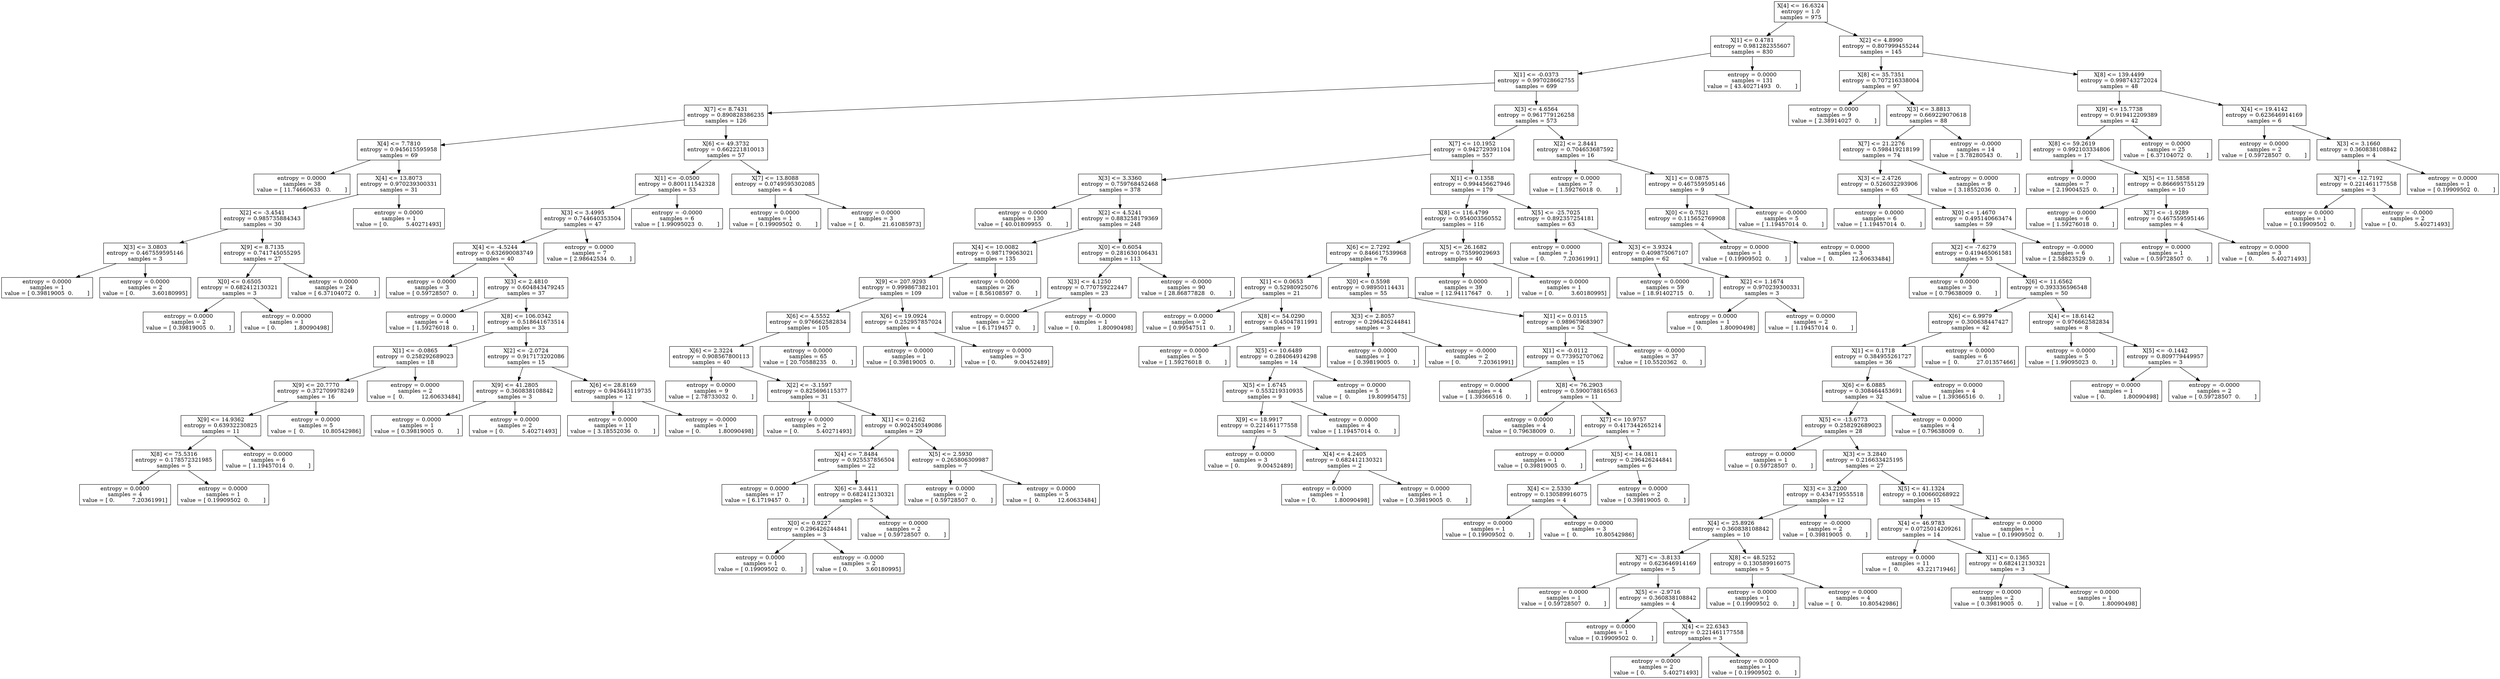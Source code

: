 digraph Tree {
0 [label="X[4] <= 16.6324\nentropy = 1.0\nsamples = 975", shape="box"] ;
1 [label="X[1] <= 0.4781\nentropy = 0.981282355607\nsamples = 830", shape="box"] ;
0 -> 1 ;
2 [label="X[1] <= -0.0373\nentropy = 0.997028662755\nsamples = 699", shape="box"] ;
1 -> 2 ;
3 [label="X[7] <= 8.7431\nentropy = 0.890828386235\nsamples = 126", shape="box"] ;
2 -> 3 ;
4 [label="X[4] <= 7.7810\nentropy = 0.945615595958\nsamples = 69", shape="box"] ;
3 -> 4 ;
5 [label="entropy = 0.0000\nsamples = 38\nvalue = [ 11.74660633   0.        ]", shape="box"] ;
4 -> 5 ;
6 [label="X[4] <= 13.8073\nentropy = 0.970239300331\nsamples = 31", shape="box"] ;
4 -> 6 ;
7 [label="X[2] <= -3.4541\nentropy = 0.985735884343\nsamples = 30", shape="box"] ;
6 -> 7 ;
8 [label="X[3] <= 3.0803\nentropy = 0.467559595146\nsamples = 3", shape="box"] ;
7 -> 8 ;
9 [label="entropy = 0.0000\nsamples = 1\nvalue = [ 0.39819005  0.        ]", shape="box"] ;
8 -> 9 ;
10 [label="entropy = 0.0000\nsamples = 2\nvalue = [ 0.          3.60180995]", shape="box"] ;
8 -> 10 ;
11 [label="X[9] <= 8.7135\nentropy = 0.741745055295\nsamples = 27", shape="box"] ;
7 -> 11 ;
12 [label="X[0] <= 0.6505\nentropy = 0.682412130321\nsamples = 3", shape="box"] ;
11 -> 12 ;
13 [label="entropy = 0.0000\nsamples = 2\nvalue = [ 0.39819005  0.        ]", shape="box"] ;
12 -> 13 ;
14 [label="entropy = 0.0000\nsamples = 1\nvalue = [ 0.          1.80090498]", shape="box"] ;
12 -> 14 ;
15 [label="entropy = 0.0000\nsamples = 24\nvalue = [ 6.37104072  0.        ]", shape="box"] ;
11 -> 15 ;
16 [label="entropy = 0.0000\nsamples = 1\nvalue = [ 0.          5.40271493]", shape="box"] ;
6 -> 16 ;
17 [label="X[6] <= 49.3732\nentropy = 0.662221810013\nsamples = 57", shape="box"] ;
3 -> 17 ;
18 [label="X[1] <= -0.0500\nentropy = 0.800111542328\nsamples = 53", shape="box"] ;
17 -> 18 ;
19 [label="X[3] <= 3.4995\nentropy = 0.744640353504\nsamples = 47", shape="box"] ;
18 -> 19 ;
20 [label="X[4] <= -4.5244\nentropy = 0.632690083749\nsamples = 40", shape="box"] ;
19 -> 20 ;
21 [label="entropy = 0.0000\nsamples = 3\nvalue = [ 0.59728507  0.        ]", shape="box"] ;
20 -> 21 ;
22 [label="X[3] <= 2.4810\nentropy = 0.604843479245\nsamples = 37", shape="box"] ;
20 -> 22 ;
23 [label="entropy = 0.0000\nsamples = 4\nvalue = [ 1.59276018  0.        ]", shape="box"] ;
22 -> 23 ;
24 [label="X[8] <= 106.0342\nentropy = 0.518641673514\nsamples = 33", shape="box"] ;
22 -> 24 ;
25 [label="X[1] <= -0.0865\nentropy = 0.258292689023\nsamples = 18", shape="box"] ;
24 -> 25 ;
26 [label="X[9] <= 20.7770\nentropy = 0.372709978249\nsamples = 16", shape="box"] ;
25 -> 26 ;
27 [label="X[9] <= 14.9362\nentropy = 0.63932230825\nsamples = 11", shape="box"] ;
26 -> 27 ;
28 [label="X[8] <= 75.5316\nentropy = 0.178572321985\nsamples = 5", shape="box"] ;
27 -> 28 ;
29 [label="entropy = 0.0000\nsamples = 4\nvalue = [ 0.          7.20361991]", shape="box"] ;
28 -> 29 ;
30 [label="entropy = 0.0000\nsamples = 1\nvalue = [ 0.19909502  0.        ]", shape="box"] ;
28 -> 30 ;
31 [label="entropy = 0.0000\nsamples = 6\nvalue = [ 1.19457014  0.        ]", shape="box"] ;
27 -> 31 ;
32 [label="entropy = 0.0000\nsamples = 5\nvalue = [  0.          10.80542986]", shape="box"] ;
26 -> 32 ;
33 [label="entropy = 0.0000\nsamples = 2\nvalue = [  0.          12.60633484]", shape="box"] ;
25 -> 33 ;
34 [label="X[2] <= -2.0724\nentropy = 0.917173202086\nsamples = 15", shape="box"] ;
24 -> 34 ;
35 [label="X[9] <= 41.2805\nentropy = 0.360838108842\nsamples = 3", shape="box"] ;
34 -> 35 ;
36 [label="entropy = 0.0000\nsamples = 1\nvalue = [ 0.39819005  0.        ]", shape="box"] ;
35 -> 36 ;
37 [label="entropy = 0.0000\nsamples = 2\nvalue = [ 0.          5.40271493]", shape="box"] ;
35 -> 37 ;
38 [label="X[6] <= 28.8169\nentropy = 0.943643119735\nsamples = 12", shape="box"] ;
34 -> 38 ;
39 [label="entropy = 0.0000\nsamples = 11\nvalue = [ 3.18552036  0.        ]", shape="box"] ;
38 -> 39 ;
40 [label="entropy = -0.0000\nsamples = 1\nvalue = [ 0.          1.80090498]", shape="box"] ;
38 -> 40 ;
41 [label="entropy = 0.0000\nsamples = 7\nvalue = [ 2.98642534  0.        ]", shape="box"] ;
19 -> 41 ;
42 [label="entropy = -0.0000\nsamples = 6\nvalue = [ 1.99095023  0.        ]", shape="box"] ;
18 -> 42 ;
43 [label="X[7] <= 13.8088\nentropy = 0.0749595302085\nsamples = 4", shape="box"] ;
17 -> 43 ;
44 [label="entropy = 0.0000\nsamples = 1\nvalue = [ 0.19909502  0.        ]", shape="box"] ;
43 -> 44 ;
45 [label="entropy = 0.0000\nsamples = 3\nvalue = [  0.          21.61085973]", shape="box"] ;
43 -> 45 ;
46 [label="X[3] <= 4.6564\nentropy = 0.961779126258\nsamples = 573", shape="box"] ;
2 -> 46 ;
47 [label="X[7] <= 10.1952\nentropy = 0.942729391104\nsamples = 557", shape="box"] ;
46 -> 47 ;
48 [label="X[3] <= 3.3360\nentropy = 0.759768452468\nsamples = 378", shape="box"] ;
47 -> 48 ;
49 [label="entropy = 0.0000\nsamples = 130\nvalue = [ 40.01809955   0.        ]", shape="box"] ;
48 -> 49 ;
50 [label="X[2] <= 4.5241\nentropy = 0.883258179369\nsamples = 248", shape="box"] ;
48 -> 50 ;
51 [label="X[4] <= 10.0082\nentropy = 0.987179063021\nsamples = 135", shape="box"] ;
50 -> 51 ;
52 [label="X[9] <= 207.9293\nentropy = 0.999867382101\nsamples = 109", shape="box"] ;
51 -> 52 ;
53 [label="X[6] <= 4.5552\nentropy = 0.976662582834\nsamples = 105", shape="box"] ;
52 -> 53 ;
54 [label="X[6] <= 2.3224\nentropy = 0.908567800113\nsamples = 40", shape="box"] ;
53 -> 54 ;
55 [label="entropy = 0.0000\nsamples = 9\nvalue = [ 2.78733032  0.        ]", shape="box"] ;
54 -> 55 ;
56 [label="X[2] <= -3.1597\nentropy = 0.825696115377\nsamples = 31", shape="box"] ;
54 -> 56 ;
57 [label="entropy = 0.0000\nsamples = 2\nvalue = [ 0.          5.40271493]", shape="box"] ;
56 -> 57 ;
58 [label="X[1] <= 0.2162\nentropy = 0.902450349086\nsamples = 29", shape="box"] ;
56 -> 58 ;
59 [label="X[4] <= 7.8484\nentropy = 0.925537856504\nsamples = 22", shape="box"] ;
58 -> 59 ;
60 [label="entropy = 0.0000\nsamples = 17\nvalue = [ 6.1719457  0.       ]", shape="box"] ;
59 -> 60 ;
61 [label="X[6] <= 3.4411\nentropy = 0.682412130321\nsamples = 5", shape="box"] ;
59 -> 61 ;
62 [label="X[0] <= 0.9227\nentropy = 0.296426244841\nsamples = 3", shape="box"] ;
61 -> 62 ;
63 [label="entropy = 0.0000\nsamples = 1\nvalue = [ 0.19909502  0.        ]", shape="box"] ;
62 -> 63 ;
64 [label="entropy = -0.0000\nsamples = 2\nvalue = [ 0.          3.60180995]", shape="box"] ;
62 -> 64 ;
65 [label="entropy = 0.0000\nsamples = 2\nvalue = [ 0.59728507  0.        ]", shape="box"] ;
61 -> 65 ;
66 [label="X[5] <= 2.5930\nentropy = 0.265806309987\nsamples = 7", shape="box"] ;
58 -> 66 ;
67 [label="entropy = 0.0000\nsamples = 2\nvalue = [ 0.59728507  0.        ]", shape="box"] ;
66 -> 67 ;
68 [label="entropy = 0.0000\nsamples = 5\nvalue = [  0.          12.60633484]", shape="box"] ;
66 -> 68 ;
69 [label="entropy = 0.0000\nsamples = 65\nvalue = [ 20.70588235   0.        ]", shape="box"] ;
53 -> 69 ;
70 [label="X[6] <= 19.0924\nentropy = 0.252957857024\nsamples = 4", shape="box"] ;
52 -> 70 ;
71 [label="entropy = 0.0000\nsamples = 1\nvalue = [ 0.39819005  0.        ]", shape="box"] ;
70 -> 71 ;
72 [label="entropy = 0.0000\nsamples = 3\nvalue = [ 0.          9.00452489]", shape="box"] ;
70 -> 72 ;
73 [label="entropy = 0.0000\nsamples = 26\nvalue = [ 8.56108597  0.        ]", shape="box"] ;
51 -> 73 ;
74 [label="X[0] <= 0.6054\nentropy = 0.281630106431\nsamples = 113", shape="box"] ;
50 -> 74 ;
75 [label="X[3] <= 4.1250\nentropy = 0.770759222447\nsamples = 23", shape="box"] ;
74 -> 75 ;
76 [label="entropy = 0.0000\nsamples = 22\nvalue = [ 6.1719457  0.       ]", shape="box"] ;
75 -> 76 ;
77 [label="entropy = -0.0000\nsamples = 1\nvalue = [ 0.          1.80090498]", shape="box"] ;
75 -> 77 ;
78 [label="entropy = -0.0000\nsamples = 90\nvalue = [ 28.86877828   0.        ]", shape="box"] ;
74 -> 78 ;
79 [label="X[1] <= 0.1358\nentropy = 0.994456627946\nsamples = 179", shape="box"] ;
47 -> 79 ;
80 [label="X[8] <= 116.4799\nentropy = 0.954003560552\nsamples = 116", shape="box"] ;
79 -> 80 ;
81 [label="X[6] <= 2.7292\nentropy = 0.846617539968\nsamples = 76", shape="box"] ;
80 -> 81 ;
82 [label="X[1] <= 0.0653\nentropy = 0.52980925076\nsamples = 21", shape="box"] ;
81 -> 82 ;
83 [label="entropy = 0.0000\nsamples = 2\nvalue = [ 0.99547511  0.        ]", shape="box"] ;
82 -> 83 ;
84 [label="X[8] <= 54.0290\nentropy = 0.45047811991\nsamples = 19", shape="box"] ;
82 -> 84 ;
85 [label="entropy = 0.0000\nsamples = 5\nvalue = [ 1.59276018  0.        ]", shape="box"] ;
84 -> 85 ;
86 [label="X[5] <= 10.6489\nentropy = 0.284064914298\nsamples = 14", shape="box"] ;
84 -> 86 ;
87 [label="X[5] <= 1.6745\nentropy = 0.553219310935\nsamples = 9", shape="box"] ;
86 -> 87 ;
88 [label="X[9] <= 18.9917\nentropy = 0.221461177558\nsamples = 5", shape="box"] ;
87 -> 88 ;
89 [label="entropy = 0.0000\nsamples = 3\nvalue = [ 0.          9.00452489]", shape="box"] ;
88 -> 89 ;
90 [label="X[4] <= 4.2405\nentropy = 0.682412130321\nsamples = 2", shape="box"] ;
88 -> 90 ;
91 [label="entropy = 0.0000\nsamples = 1\nvalue = [ 0.          1.80090498]", shape="box"] ;
90 -> 91 ;
92 [label="entropy = 0.0000\nsamples = 1\nvalue = [ 0.39819005  0.        ]", shape="box"] ;
90 -> 92 ;
93 [label="entropy = 0.0000\nsamples = 4\nvalue = [ 1.19457014  0.        ]", shape="box"] ;
87 -> 93 ;
94 [label="entropy = 0.0000\nsamples = 5\nvalue = [  0.          19.80995475]", shape="box"] ;
86 -> 94 ;
95 [label="X[0] <= 0.5598\nentropy = 0.98950114431\nsamples = 55", shape="box"] ;
81 -> 95 ;
96 [label="X[3] <= 2.8057\nentropy = 0.296426244841\nsamples = 3", shape="box"] ;
95 -> 96 ;
97 [label="entropy = 0.0000\nsamples = 1\nvalue = [ 0.39819005  0.        ]", shape="box"] ;
96 -> 97 ;
98 [label="entropy = -0.0000\nsamples = 2\nvalue = [ 0.          7.20361991]", shape="box"] ;
96 -> 98 ;
99 [label="X[1] <= 0.0115\nentropy = 0.989679683907\nsamples = 52", shape="box"] ;
95 -> 99 ;
100 [label="X[1] <= -0.0112\nentropy = 0.773952707062\nsamples = 15", shape="box"] ;
99 -> 100 ;
101 [label="entropy = 0.0000\nsamples = 4\nvalue = [ 1.39366516  0.        ]", shape="box"] ;
100 -> 101 ;
102 [label="X[8] <= 76.2903\nentropy = 0.590078816563\nsamples = 11", shape="box"] ;
100 -> 102 ;
103 [label="entropy = 0.0000\nsamples = 4\nvalue = [ 0.79638009  0.        ]", shape="box"] ;
102 -> 103 ;
104 [label="X[7] <= 10.9757\nentropy = 0.417344265214\nsamples = 7", shape="box"] ;
102 -> 104 ;
105 [label="entropy = 0.0000\nsamples = 1\nvalue = [ 0.39819005  0.        ]", shape="box"] ;
104 -> 105 ;
106 [label="X[5] <= 14.0811\nentropy = 0.296426244841\nsamples = 6", shape="box"] ;
104 -> 106 ;
107 [label="X[4] <= 2.5330\nentropy = 0.130589916075\nsamples = 4", shape="box"] ;
106 -> 107 ;
108 [label="entropy = 0.0000\nsamples = 1\nvalue = [ 0.19909502  0.        ]", shape="box"] ;
107 -> 108 ;
109 [label="entropy = 0.0000\nsamples = 3\nvalue = [  0.          10.80542986]", shape="box"] ;
107 -> 109 ;
110 [label="entropy = 0.0000\nsamples = 2\nvalue = [ 0.39819005  0.        ]", shape="box"] ;
106 -> 110 ;
111 [label="entropy = -0.0000\nsamples = 37\nvalue = [ 10.5520362   0.       ]", shape="box"] ;
99 -> 111 ;
112 [label="X[5] <= 26.1682\nentropy = 0.75599029693\nsamples = 40", shape="box"] ;
80 -> 112 ;
113 [label="entropy = 0.0000\nsamples = 39\nvalue = [ 12.94117647   0.        ]", shape="box"] ;
112 -> 113 ;
114 [label="entropy = 0.0000\nsamples = 1\nvalue = [ 0.          3.60180995]", shape="box"] ;
112 -> 114 ;
115 [label="X[5] <= -25.7025\nentropy = 0.892357254181\nsamples = 63", shape="box"] ;
79 -> 115 ;
116 [label="entropy = 0.0000\nsamples = 1\nvalue = [ 0.          7.20361991]", shape="box"] ;
115 -> 116 ;
117 [label="X[3] <= 3.9324\nentropy = 0.409875067107\nsamples = 62", shape="box"] ;
115 -> 117 ;
118 [label="entropy = 0.0000\nsamples = 59\nvalue = [ 18.91402715   0.        ]", shape="box"] ;
117 -> 118 ;
119 [label="X[2] <= 1.1674\nentropy = 0.970239300331\nsamples = 3", shape="box"] ;
117 -> 119 ;
120 [label="entropy = 0.0000\nsamples = 1\nvalue = [ 0.          1.80090498]", shape="box"] ;
119 -> 120 ;
121 [label="entropy = 0.0000\nsamples = 2\nvalue = [ 1.19457014  0.        ]", shape="box"] ;
119 -> 121 ;
122 [label="X[2] <= 2.8441\nentropy = 0.704653687592\nsamples = 16", shape="box"] ;
46 -> 122 ;
123 [label="entropy = 0.0000\nsamples = 7\nvalue = [ 1.59276018  0.        ]", shape="box"] ;
122 -> 123 ;
124 [label="X[1] <= 0.0875\nentropy = 0.467559595146\nsamples = 9", shape="box"] ;
122 -> 124 ;
125 [label="X[0] <= 0.7521\nentropy = 0.115652769908\nsamples = 4", shape="box"] ;
124 -> 125 ;
126 [label="entropy = 0.0000\nsamples = 1\nvalue = [ 0.19909502  0.        ]", shape="box"] ;
125 -> 126 ;
127 [label="entropy = 0.0000\nsamples = 3\nvalue = [  0.          12.60633484]", shape="box"] ;
125 -> 127 ;
128 [label="entropy = -0.0000\nsamples = 5\nvalue = [ 1.19457014  0.        ]", shape="box"] ;
124 -> 128 ;
129 [label="entropy = 0.0000\nsamples = 131\nvalue = [ 43.40271493   0.        ]", shape="box"] ;
1 -> 129 ;
130 [label="X[2] <= 4.8990\nentropy = 0.807999455244\nsamples = 145", shape="box"] ;
0 -> 130 ;
131 [label="X[8] <= 35.7351\nentropy = 0.707216338004\nsamples = 97", shape="box"] ;
130 -> 131 ;
132 [label="entropy = 0.0000\nsamples = 9\nvalue = [ 2.38914027  0.        ]", shape="box"] ;
131 -> 132 ;
133 [label="X[3] <= 3.8813\nentropy = 0.669229070618\nsamples = 88", shape="box"] ;
131 -> 133 ;
134 [label="X[7] <= 21.2276\nentropy = 0.598419218199\nsamples = 74", shape="box"] ;
133 -> 134 ;
135 [label="X[3] <= 2.4726\nentropy = 0.526032293906\nsamples = 65", shape="box"] ;
134 -> 135 ;
136 [label="entropy = 0.0000\nsamples = 6\nvalue = [ 1.19457014  0.        ]", shape="box"] ;
135 -> 136 ;
137 [label="X[0] <= 1.4670\nentropy = 0.495140663474\nsamples = 59", shape="box"] ;
135 -> 137 ;
138 [label="X[2] <= -7.6279\nentropy = 0.419465061581\nsamples = 53", shape="box"] ;
137 -> 138 ;
139 [label="entropy = 0.0000\nsamples = 3\nvalue = [ 0.79638009  0.        ]", shape="box"] ;
138 -> 139 ;
140 [label="X[6] <= 11.6562\nentropy = 0.393336596548\nsamples = 50", shape="box"] ;
138 -> 140 ;
141 [label="X[6] <= 6.9979\nentropy = 0.300638447427\nsamples = 42", shape="box"] ;
140 -> 141 ;
142 [label="X[1] <= 0.1718\nentropy = 0.384955261727\nsamples = 36", shape="box"] ;
141 -> 142 ;
143 [label="X[6] <= 6.0885\nentropy = 0.308464453691\nsamples = 32", shape="box"] ;
142 -> 143 ;
144 [label="X[5] <= -13.6773\nentropy = 0.258292689023\nsamples = 28", shape="box"] ;
143 -> 144 ;
145 [label="entropy = 0.0000\nsamples = 1\nvalue = [ 0.59728507  0.        ]", shape="box"] ;
144 -> 145 ;
146 [label="X[3] <= 3.2840\nentropy = 0.216633425195\nsamples = 27", shape="box"] ;
144 -> 146 ;
147 [label="X[3] <= 3.2200\nentropy = 0.434719555518\nsamples = 12", shape="box"] ;
146 -> 147 ;
148 [label="X[4] <= 25.8926\nentropy = 0.360838108842\nsamples = 10", shape="box"] ;
147 -> 148 ;
149 [label="X[7] <= -3.8133\nentropy = 0.623646914169\nsamples = 5", shape="box"] ;
148 -> 149 ;
150 [label="entropy = 0.0000\nsamples = 1\nvalue = [ 0.59728507  0.        ]", shape="box"] ;
149 -> 150 ;
151 [label="X[5] <= -2.9716\nentropy = 0.360838108842\nsamples = 4", shape="box"] ;
149 -> 151 ;
152 [label="entropy = 0.0000\nsamples = 1\nvalue = [ 0.19909502  0.        ]", shape="box"] ;
151 -> 152 ;
153 [label="X[4] <= 22.6343\nentropy = 0.221461177558\nsamples = 3", shape="box"] ;
151 -> 153 ;
154 [label="entropy = 0.0000\nsamples = 2\nvalue = [ 0.          5.40271493]", shape="box"] ;
153 -> 154 ;
155 [label="entropy = 0.0000\nsamples = 1\nvalue = [ 0.19909502  0.        ]", shape="box"] ;
153 -> 155 ;
156 [label="X[8] <= 48.5252\nentropy = 0.130589916075\nsamples = 5", shape="box"] ;
148 -> 156 ;
157 [label="entropy = 0.0000\nsamples = 1\nvalue = [ 0.19909502  0.        ]", shape="box"] ;
156 -> 157 ;
158 [label="entropy = 0.0000\nsamples = 4\nvalue = [  0.          10.80542986]", shape="box"] ;
156 -> 158 ;
159 [label="entropy = -0.0000\nsamples = 2\nvalue = [ 0.39819005  0.        ]", shape="box"] ;
147 -> 159 ;
160 [label="X[5] <= 41.1324\nentropy = 0.100660268922\nsamples = 15", shape="box"] ;
146 -> 160 ;
161 [label="X[4] <= 46.9783\nentropy = 0.0725014209261\nsamples = 14", shape="box"] ;
160 -> 161 ;
162 [label="entropy = 0.0000\nsamples = 11\nvalue = [  0.          43.22171946]", shape="box"] ;
161 -> 162 ;
163 [label="X[1] <= 0.1365\nentropy = 0.682412130321\nsamples = 3", shape="box"] ;
161 -> 163 ;
164 [label="entropy = 0.0000\nsamples = 2\nvalue = [ 0.39819005  0.        ]", shape="box"] ;
163 -> 164 ;
165 [label="entropy = 0.0000\nsamples = 1\nvalue = [ 0.          1.80090498]", shape="box"] ;
163 -> 165 ;
166 [label="entropy = 0.0000\nsamples = 1\nvalue = [ 0.19909502  0.        ]", shape="box"] ;
160 -> 166 ;
167 [label="entropy = 0.0000\nsamples = 4\nvalue = [ 0.79638009  0.        ]", shape="box"] ;
143 -> 167 ;
168 [label="entropy = 0.0000\nsamples = 4\nvalue = [ 1.39366516  0.        ]", shape="box"] ;
142 -> 168 ;
169 [label="entropy = 0.0000\nsamples = 6\nvalue = [  0.          27.01357466]", shape="box"] ;
141 -> 169 ;
170 [label="X[4] <= 18.6142\nentropy = 0.976662582834\nsamples = 8", shape="box"] ;
140 -> 170 ;
171 [label="entropy = 0.0000\nsamples = 5\nvalue = [ 1.99095023  0.        ]", shape="box"] ;
170 -> 171 ;
172 [label="X[5] <= -0.1442\nentropy = 0.809779449957\nsamples = 3", shape="box"] ;
170 -> 172 ;
173 [label="entropy = 0.0000\nsamples = 1\nvalue = [ 0.          1.80090498]", shape="box"] ;
172 -> 173 ;
174 [label="entropy = -0.0000\nsamples = 2\nvalue = [ 0.59728507  0.        ]", shape="box"] ;
172 -> 174 ;
175 [label="entropy = -0.0000\nsamples = 6\nvalue = [ 2.58823529  0.        ]", shape="box"] ;
137 -> 175 ;
176 [label="entropy = 0.0000\nsamples = 9\nvalue = [ 3.18552036  0.        ]", shape="box"] ;
134 -> 176 ;
177 [label="entropy = -0.0000\nsamples = 14\nvalue = [ 3.78280543  0.        ]", shape="box"] ;
133 -> 177 ;
178 [label="X[8] <= 139.4499\nentropy = 0.998743272024\nsamples = 48", shape="box"] ;
130 -> 178 ;
179 [label="X[9] <= 15.7738\nentropy = 0.919412209389\nsamples = 42", shape="box"] ;
178 -> 179 ;
180 [label="X[8] <= 59.2619\nentropy = 0.992103334806\nsamples = 17", shape="box"] ;
179 -> 180 ;
181 [label="entropy = 0.0000\nsamples = 7\nvalue = [ 2.19004525  0.        ]", shape="box"] ;
180 -> 181 ;
182 [label="X[5] <= 11.5858\nentropy = 0.866695755129\nsamples = 10", shape="box"] ;
180 -> 182 ;
183 [label="entropy = 0.0000\nsamples = 6\nvalue = [ 1.59276018  0.        ]", shape="box"] ;
182 -> 183 ;
184 [label="X[7] <= -1.9289\nentropy = 0.467559595146\nsamples = 4", shape="box"] ;
182 -> 184 ;
185 [label="entropy = 0.0000\nsamples = 1\nvalue = [ 0.59728507  0.        ]", shape="box"] ;
184 -> 185 ;
186 [label="entropy = 0.0000\nsamples = 3\nvalue = [ 0.          5.40271493]", shape="box"] ;
184 -> 186 ;
187 [label="entropy = 0.0000\nsamples = 25\nvalue = [ 6.37104072  0.        ]", shape="box"] ;
179 -> 187 ;
188 [label="X[4] <= 19.4142\nentropy = 0.623646914169\nsamples = 6", shape="box"] ;
178 -> 188 ;
189 [label="entropy = 0.0000\nsamples = 2\nvalue = [ 0.59728507  0.        ]", shape="box"] ;
188 -> 189 ;
190 [label="X[3] <= 3.1660\nentropy = 0.360838108842\nsamples = 4", shape="box"] ;
188 -> 190 ;
191 [label="X[7] <= -12.7192\nentropy = 0.221461177558\nsamples = 3", shape="box"] ;
190 -> 191 ;
192 [label="entropy = 0.0000\nsamples = 1\nvalue = [ 0.19909502  0.        ]", shape="box"] ;
191 -> 192 ;
193 [label="entropy = -0.0000\nsamples = 2\nvalue = [ 0.          5.40271493]", shape="box"] ;
191 -> 193 ;
194 [label="entropy = 0.0000\nsamples = 1\nvalue = [ 0.19909502  0.        ]", shape="box"] ;
190 -> 194 ;
}